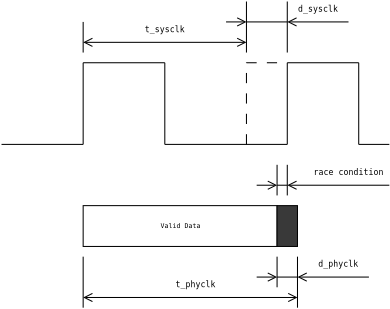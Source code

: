 <?xml version="1.0"?>
<diagram xmlns:dia="http://www.lysator.liu.se/~alla/dia/">
  <diagramdata>
    <attribute name="background">
      <color val="#ffffff"/>
    </attribute>
    <attribute name="paper">
      <composite type="paper">
        <attribute name="name">
          <string>#A4#</string>
        </attribute>
        <attribute name="tmargin">
          <real val="2.82"/>
        </attribute>
        <attribute name="bmargin">
          <real val="2.82"/>
        </attribute>
        <attribute name="lmargin">
          <real val="2.82"/>
        </attribute>
        <attribute name="rmargin">
          <real val="2.82"/>
        </attribute>
        <attribute name="is_portrait">
          <boolean val="false"/>
        </attribute>
        <attribute name="scaling">
          <real val="0.51"/>
        </attribute>
        <attribute name="fitto">
          <boolean val="true"/>
        </attribute>
        <attribute name="fitwidth">
          <int val="1"/>
        </attribute>
        <attribute name="fitheight">
          <int val="1"/>
        </attribute>
      </composite>
    </attribute>
  </diagramdata>
  <layer name="Background" visible="true">
    <object type="Standard - Line" version="0" id="O0">
      <attribute name="obj_pos">
        <point val="1,12"/>
      </attribute>
      <attribute name="obj_bb">
        <rectangle val="0.95,11.95;9.05,12.05"/>
      </attribute>
      <attribute name="conn_endpoints">
        <point val="1,12"/>
        <point val="9,12"/>
      </attribute>
      <attribute name="numcp">
        <int val="1"/>
      </attribute>
    </object>
    <object type="Standard - Line" version="0" id="O1">
      <attribute name="obj_pos">
        <point val="9,12"/>
      </attribute>
      <attribute name="obj_bb">
        <rectangle val="8.95,3.95;9.05,12.05"/>
      </attribute>
      <attribute name="conn_endpoints">
        <point val="9,12"/>
        <point val="9,4"/>
      </attribute>
      <attribute name="numcp">
        <int val="1"/>
      </attribute>
    </object>
    <object type="Standard - Line" version="0" id="O2">
      <attribute name="obj_pos">
        <point val="9,4"/>
      </attribute>
      <attribute name="obj_bb">
        <rectangle val="8.95,3.95;17.05,4.05"/>
      </attribute>
      <attribute name="conn_endpoints">
        <point val="9,4"/>
        <point val="17,4"/>
      </attribute>
      <attribute name="numcp">
        <int val="1"/>
      </attribute>
    </object>
    <object type="Standard - Line" version="0" id="O3">
      <attribute name="obj_pos">
        <point val="17,12"/>
      </attribute>
      <attribute name="obj_bb">
        <rectangle val="16.95,3.95;17.05,12.05"/>
      </attribute>
      <attribute name="conn_endpoints">
        <point val="17,12"/>
        <point val="17,4"/>
      </attribute>
      <attribute name="numcp">
        <int val="1"/>
      </attribute>
    </object>
    <object type="Standard - Line" version="0" id="O4">
      <attribute name="obj_pos">
        <point val="17,12"/>
      </attribute>
      <attribute name="obj_bb">
        <rectangle val="16.95,11.95;29.05,12.05"/>
      </attribute>
      <attribute name="conn_endpoints">
        <point val="17,12"/>
        <point val="29,12"/>
      </attribute>
      <attribute name="numcp">
        <int val="1"/>
      </attribute>
    </object>
    <object type="Standard - Line" version="0" id="O5">
      <attribute name="obj_pos">
        <point val="29,12"/>
      </attribute>
      <attribute name="obj_bb">
        <rectangle val="28.95,3.95;29.05,12.05"/>
      </attribute>
      <attribute name="conn_endpoints">
        <point val="29,12"/>
        <point val="29,4"/>
      </attribute>
      <attribute name="numcp">
        <int val="1"/>
      </attribute>
    </object>
    <object type="Flowchart - Box" version="0" id="O6">
      <attribute name="obj_pos">
        <point val="9,18"/>
      </attribute>
      <attribute name="obj_bb">
        <rectangle val="8.95,17.95;28.05,22.05"/>
      </attribute>
      <attribute name="elem_corner">
        <point val="9,18"/>
      </attribute>
      <attribute name="elem_width">
        <real val="19"/>
      </attribute>
      <attribute name="elem_height">
        <real val="4"/>
      </attribute>
      <attribute name="show_background">
        <boolean val="true"/>
      </attribute>
      <attribute name="padding">
        <real val="0.5"/>
      </attribute>
      <attribute name="text">
        <composite type="text">
          <attribute name="string">
            <string>#Valid Data#</string>
          </attribute>
          <attribute name="font">
            <font name="Courier"/>
          </attribute>
          <attribute name="height">
            <real val="0.8"/>
          </attribute>
          <attribute name="pos">
            <point val="18.5,20.235"/>
          </attribute>
          <attribute name="color">
            <color val="#000000"/>
          </attribute>
          <attribute name="alignment">
            <enum val="1"/>
          </attribute>
        </composite>
      </attribute>
    </object>
    <object type="Standard - Line" version="0" id="O7">
      <attribute name="obj_pos">
        <point val="29,4"/>
      </attribute>
      <attribute name="obj_bb">
        <rectangle val="28.95,3.95;36.05,4.05"/>
      </attribute>
      <attribute name="conn_endpoints">
        <point val="29,4"/>
        <point val="36,4"/>
      </attribute>
      <attribute name="numcp">
        <int val="1"/>
      </attribute>
    </object>
    <object type="Standard - Line" version="0" id="O8">
      <attribute name="obj_pos">
        <point val="9,0"/>
      </attribute>
      <attribute name="obj_bb">
        <rectangle val="8.95,-0.05;9.05,3.05"/>
      </attribute>
      <attribute name="conn_endpoints">
        <point val="9,0"/>
        <point val="9,3"/>
      </attribute>
      <attribute name="numcp">
        <int val="1"/>
      </attribute>
    </object>
    <object type="Standard - Line" version="0" id="O9">
      <attribute name="obj_pos">
        <point val="25,-2"/>
      </attribute>
      <attribute name="obj_bb">
        <rectangle val="24.95,-2.05;25.05,3.05"/>
      </attribute>
      <attribute name="conn_endpoints">
        <point val="25,-2"/>
        <point val="25,3"/>
      </attribute>
      <attribute name="numcp">
        <int val="1"/>
      </attribute>
    </object>
    <object type="Standard - Line" version="0" id="O10">
      <attribute name="obj_pos">
        <point val="9,2"/>
      </attribute>
      <attribute name="obj_bb">
        <rectangle val="8.15,1.15;25.85,2.85"/>
      </attribute>
      <attribute name="conn_endpoints">
        <point val="9,2"/>
        <point val="25,2"/>
      </attribute>
      <attribute name="numcp">
        <int val="1"/>
      </attribute>
      <attribute name="line_width">
        <real val="0.1"/>
      </attribute>
      <attribute name="start_arrow">
        <enum val="1"/>
      </attribute>
      <attribute name="start_arrow_length">
        <real val="0.8"/>
      </attribute>
      <attribute name="start_arrow_width">
        <real val="0.8"/>
      </attribute>
      <attribute name="end_arrow">
        <enum val="1"/>
      </attribute>
      <attribute name="end_arrow_length">
        <real val="0.8"/>
      </attribute>
      <attribute name="end_arrow_width">
        <real val="0.8"/>
      </attribute>
    </object>
    <object type="Standard - Text" version="0" id="O11">
      <attribute name="obj_pos">
        <point val="17,1"/>
      </attribute>
      <attribute name="obj_bb">
        <rectangle val="14.476,0.207;19.524,1.207"/>
      </attribute>
      <attribute name="text">
        <composite type="text">
          <attribute name="string">
            <string>#t_sysclk#</string>
          </attribute>
          <attribute name="font">
            <font name="Courier"/>
          </attribute>
          <attribute name="height">
            <real val="1"/>
          </attribute>
          <attribute name="pos">
            <point val="17,1"/>
          </attribute>
          <attribute name="color">
            <color val="#000000"/>
          </attribute>
          <attribute name="alignment">
            <enum val="1"/>
          </attribute>
        </composite>
      </attribute>
    </object>
    <object type="Standard - Line" version="0" id="O12">
      <attribute name="obj_pos">
        <point val="28,23"/>
      </attribute>
      <attribute name="obj_bb">
        <rectangle val="27.95,22.95;28.05,26.05"/>
      </attribute>
      <attribute name="conn_endpoints">
        <point val="28,23"/>
        <point val="28,26"/>
      </attribute>
      <attribute name="numcp">
        <int val="1"/>
      </attribute>
    </object>
    <object type="Standard - Line" version="0" id="O13">
      <attribute name="obj_pos">
        <point val="30,23"/>
      </attribute>
      <attribute name="obj_bb">
        <rectangle val="29.95,22.95;30.05,28.05"/>
      </attribute>
      <attribute name="conn_endpoints">
        <point val="30,23"/>
        <point val="30,28"/>
      </attribute>
      <attribute name="numcp">
        <int val="1"/>
      </attribute>
    </object>
    <object type="Standard - Line" version="0" id="O14">
      <attribute name="obj_pos">
        <point val="9,27"/>
      </attribute>
      <attribute name="obj_bb">
        <rectangle val="8.15,26.15;30.85,27.85"/>
      </attribute>
      <attribute name="conn_endpoints">
        <point val="9,27"/>
        <point val="30,27"/>
      </attribute>
      <attribute name="numcp">
        <int val="1"/>
      </attribute>
      <attribute name="line_width">
        <real val="0.1"/>
      </attribute>
      <attribute name="start_arrow">
        <enum val="1"/>
      </attribute>
      <attribute name="start_arrow_length">
        <real val="0.8"/>
      </attribute>
      <attribute name="start_arrow_width">
        <real val="0.8"/>
      </attribute>
      <attribute name="end_arrow">
        <enum val="1"/>
      </attribute>
      <attribute name="end_arrow_length">
        <real val="0.8"/>
      </attribute>
      <attribute name="end_arrow_width">
        <real val="0.8"/>
      </attribute>
    </object>
    <object type="Standard - Line" version="0" id="O15">
      <attribute name="obj_pos">
        <point val="30,25"/>
      </attribute>
      <attribute name="obj_bb">
        <rectangle val="29.15,24.15;37.85,25.85"/>
      </attribute>
      <attribute name="conn_endpoints">
        <point val="30,25"/>
        <point val="37,25"/>
      </attribute>
      <attribute name="numcp">
        <int val="1"/>
      </attribute>
      <attribute name="line_width">
        <real val="0.1"/>
      </attribute>
      <attribute name="start_arrow">
        <enum val="1"/>
      </attribute>
      <attribute name="start_arrow_length">
        <real val="0.8"/>
      </attribute>
      <attribute name="start_arrow_width">
        <real val="0.8"/>
      </attribute>
    </object>
    <object type="Standard - Line" version="0" id="O16">
      <attribute name="obj_pos">
        <point val="28,25"/>
      </attribute>
      <attribute name="obj_bb">
        <rectangle val="27.95,24.95;30.05,25.05"/>
      </attribute>
      <attribute name="conn_endpoints">
        <point val="28,25"/>
        <point val="30,25"/>
      </attribute>
      <attribute name="numcp">
        <int val="1"/>
      </attribute>
    </object>
    <object type="Standard - Text" version="0" id="O17">
      <attribute name="obj_pos">
        <point val="34,24"/>
      </attribute>
      <attribute name="obj_bb">
        <rectangle val="31.476,23.207;36.524,24.207"/>
      </attribute>
      <attribute name="text">
        <composite type="text">
          <attribute name="string">
            <string>#d_phyclk#</string>
          </attribute>
          <attribute name="font">
            <font name="Courier"/>
          </attribute>
          <attribute name="height">
            <real val="1"/>
          </attribute>
          <attribute name="pos">
            <point val="34,24"/>
          </attribute>
          <attribute name="color">
            <color val="#000000"/>
          </attribute>
          <attribute name="alignment">
            <enum val="1"/>
          </attribute>
        </composite>
      </attribute>
    </object>
    <object type="Standard - Text" version="0" id="O18">
      <attribute name="obj_pos">
        <point val="17,1"/>
      </attribute>
      <attribute name="obj_bb">
        <rectangle val="17,0.207;17,1.207"/>
      </attribute>
      <attribute name="text">
        <composite type="text">
          <attribute name="string">
            <string>##</string>
          </attribute>
          <attribute name="font">
            <font name="Courier"/>
          </attribute>
          <attribute name="height">
            <real val="1"/>
          </attribute>
          <attribute name="pos">
            <point val="17,1"/>
          </attribute>
          <attribute name="color">
            <color val="#000000"/>
          </attribute>
          <attribute name="alignment">
            <enum val="1"/>
          </attribute>
        </composite>
      </attribute>
    </object>
    <object type="Standard - Text" version="0" id="O19">
      <attribute name="obj_pos">
        <point val="18,1"/>
      </attribute>
      <attribute name="obj_bb">
        <rectangle val="18,0.207;18,1.207"/>
      </attribute>
      <attribute name="text">
        <composite type="text">
          <attribute name="string">
            <string>##</string>
          </attribute>
          <attribute name="font">
            <font name="Courier"/>
          </attribute>
          <attribute name="height">
            <real val="1"/>
          </attribute>
          <attribute name="pos">
            <point val="18,1"/>
          </attribute>
          <attribute name="color">
            <color val="#000000"/>
          </attribute>
          <attribute name="alignment">
            <enum val="1"/>
          </attribute>
        </composite>
      </attribute>
    </object>
    <object type="Standard - Text" version="0" id="O20">
      <attribute name="obj_pos">
        <point val="17,1"/>
      </attribute>
      <attribute name="obj_bb">
        <rectangle val="17,0.207;17,1.207"/>
      </attribute>
      <attribute name="text">
        <composite type="text">
          <attribute name="string">
            <string>##</string>
          </attribute>
          <attribute name="font">
            <font name="Courier"/>
          </attribute>
          <attribute name="height">
            <real val="1"/>
          </attribute>
          <attribute name="pos">
            <point val="17,1"/>
          </attribute>
          <attribute name="color">
            <color val="#000000"/>
          </attribute>
          <attribute name="alignment">
            <enum val="1"/>
          </attribute>
        </composite>
      </attribute>
    </object>
    <object type="Standard - Text" version="0" id="O21">
      <attribute name="obj_pos">
        <point val="17,1"/>
      </attribute>
      <attribute name="obj_bb">
        <rectangle val="17,0.207;17,1.207"/>
      </attribute>
      <attribute name="text">
        <composite type="text">
          <attribute name="string">
            <string>##</string>
          </attribute>
          <attribute name="font">
            <font name="Courier"/>
          </attribute>
          <attribute name="height">
            <real val="1"/>
          </attribute>
          <attribute name="pos">
            <point val="17,1"/>
          </attribute>
          <attribute name="color">
            <color val="#000000"/>
          </attribute>
          <attribute name="alignment">
            <enum val="1"/>
          </attribute>
        </composite>
      </attribute>
    </object>
    <object type="Standard - Text" version="0" id="O22">
      <attribute name="obj_pos">
        <point val="19,1"/>
      </attribute>
      <attribute name="obj_bb">
        <rectangle val="19,0.207;19,1.207"/>
      </attribute>
      <attribute name="text">
        <composite type="text">
          <attribute name="string">
            <string>##</string>
          </attribute>
          <attribute name="font">
            <font name="Courier"/>
          </attribute>
          <attribute name="height">
            <real val="1"/>
          </attribute>
          <attribute name="pos">
            <point val="19,1"/>
          </attribute>
          <attribute name="color">
            <color val="#000000"/>
          </attribute>
          <attribute name="alignment">
            <enum val="1"/>
          </attribute>
        </composite>
      </attribute>
    </object>
    <object type="Standard - Line" version="0" id="O23">
      <attribute name="obj_pos">
        <point val="36,4"/>
      </attribute>
      <attribute name="obj_bb">
        <rectangle val="35.95,3.95;36.05,12.05"/>
      </attribute>
      <attribute name="conn_endpoints">
        <point val="36,4"/>
        <point val="36,12"/>
      </attribute>
      <attribute name="numcp">
        <int val="1"/>
      </attribute>
    </object>
    <object type="Flowchart - Box" version="0" id="O24">
      <attribute name="obj_pos">
        <point val="28,18"/>
      </attribute>
      <attribute name="obj_bb">
        <rectangle val="27.95,17.95;30.05,22.05"/>
      </attribute>
      <attribute name="elem_corner">
        <point val="28,18"/>
      </attribute>
      <attribute name="elem_width">
        <real val="2"/>
      </attribute>
      <attribute name="elem_height">
        <real val="4"/>
      </attribute>
      <attribute name="border_width">
        <real val="0.1"/>
      </attribute>
      <attribute name="inner_color">
        <color val="#393939"/>
      </attribute>
      <attribute name="show_background">
        <boolean val="true"/>
      </attribute>
      <attribute name="padding">
        <real val="0.5"/>
      </attribute>
      <attribute name="text">
        <composite type="text">
          <attribute name="string">
            <string>##</string>
          </attribute>
          <attribute name="font">
            <font name="Courier"/>
          </attribute>
          <attribute name="height">
            <real val="0.8"/>
          </attribute>
          <attribute name="pos">
            <point val="29,20.235"/>
          </attribute>
          <attribute name="color">
            <color val="#000000"/>
          </attribute>
          <attribute name="alignment">
            <enum val="1"/>
          </attribute>
        </composite>
      </attribute>
    </object>
    <object type="Standard - ZigZagLine" version="0" id="O25">
      <attribute name="obj_pos">
        <point val="25,12"/>
      </attribute>
      <attribute name="obj_bb">
        <rectangle val="24.95,3.95;29.05,12.05"/>
      </attribute>
      <attribute name="orth_points">
        <point val="25,12"/>
        <point val="25,4"/>
        <point val="29,4"/>
        <point val="29,4"/>
      </attribute>
      <attribute name="orth_orient">
        <enum val="1"/>
        <enum val="0"/>
        <enum val="1"/>
      </attribute>
      <attribute name="line_width">
        <real val="0.1"/>
      </attribute>
      <attribute name="line_style">
        <enum val="1"/>
      </attribute>
    </object>
    <object type="Standard - Line" version="0" id="O26">
      <attribute name="obj_pos">
        <point val="36,12"/>
      </attribute>
      <attribute name="obj_bb">
        <rectangle val="35.95,11.95;39.05,12.05"/>
      </attribute>
      <attribute name="conn_endpoints">
        <point val="36,12"/>
        <point val="39,12"/>
      </attribute>
      <attribute name="numcp">
        <int val="1"/>
      </attribute>
    </object>
    <object type="Standard - Line" version="0" id="O27">
      <attribute name="obj_pos">
        <point val="9,23"/>
      </attribute>
      <attribute name="obj_bb">
        <rectangle val="8.95,22.95;9.05,28.05"/>
      </attribute>
      <attribute name="conn_endpoints">
        <point val="9,23"/>
        <point val="9,28"/>
      </attribute>
      <attribute name="numcp">
        <int val="1"/>
      </attribute>
    </object>
    <object type="Standard - Text" version="0" id="O28">
      <attribute name="obj_pos">
        <point val="20,26"/>
      </attribute>
      <attribute name="obj_bb">
        <rectangle val="17.476,25.207;22.524,26.207"/>
      </attribute>
      <attribute name="text">
        <composite type="text">
          <attribute name="string">
            <string>#t_phyclk#</string>
          </attribute>
          <attribute name="font">
            <font name="Courier"/>
          </attribute>
          <attribute name="height">
            <real val="1"/>
          </attribute>
          <attribute name="pos">
            <point val="20,26"/>
          </attribute>
          <attribute name="color">
            <color val="#000000"/>
          </attribute>
          <attribute name="alignment">
            <enum val="1"/>
          </attribute>
        </composite>
      </attribute>
    </object>
    <object type="Standard - Line" version="0" id="O29">
      <attribute name="obj_pos">
        <point val="29,-2"/>
      </attribute>
      <attribute name="obj_bb">
        <rectangle val="28.95,-2.05;29.05,3.05"/>
      </attribute>
      <attribute name="conn_endpoints">
        <point val="29,-2"/>
        <point val="29,3"/>
      </attribute>
      <attribute name="numcp">
        <int val="1"/>
      </attribute>
    </object>
    <object type="Standard - Line" version="0" id="O30">
      <attribute name="obj_pos">
        <point val="25,0"/>
      </attribute>
      <attribute name="obj_bb">
        <rectangle val="24.95,-0.05;29.05,0.05"/>
      </attribute>
      <attribute name="conn_endpoints">
        <point val="25,0"/>
        <point val="29,0"/>
      </attribute>
      <attribute name="numcp">
        <int val="1"/>
      </attribute>
    </object>
    <object type="Standard - Line" version="0" id="O31">
      <attribute name="obj_pos">
        <point val="29,0"/>
      </attribute>
      <attribute name="obj_bb">
        <rectangle val="28.15,-0.85;35.85,0.85"/>
      </attribute>
      <attribute name="conn_endpoints">
        <point val="29,0"/>
        <point val="35,0"/>
      </attribute>
      <attribute name="numcp">
        <int val="1"/>
      </attribute>
      <attribute name="line_width">
        <real val="0.1"/>
      </attribute>
      <attribute name="start_arrow">
        <enum val="1"/>
      </attribute>
      <attribute name="start_arrow_length">
        <real val="0.8"/>
      </attribute>
      <attribute name="start_arrow_width">
        <real val="0.8"/>
      </attribute>
    </object>
    <object type="Standard - Text" version="0" id="O32">
      <attribute name="obj_pos">
        <point val="32,-1"/>
      </attribute>
      <attribute name="obj_bb">
        <rectangle val="29.476,-1.793;34.524,-0.793"/>
      </attribute>
      <attribute name="text">
        <composite type="text">
          <attribute name="string">
            <string>#d_sysclk#</string>
          </attribute>
          <attribute name="font">
            <font name="Courier"/>
          </attribute>
          <attribute name="height">
            <real val="1"/>
          </attribute>
          <attribute name="pos">
            <point val="32,-1"/>
          </attribute>
          <attribute name="color">
            <color val="#000000"/>
          </attribute>
          <attribute name="alignment">
            <enum val="1"/>
          </attribute>
        </composite>
      </attribute>
    </object>
    <object type="Standard - Line" version="0" id="O33">
      <attribute name="obj_pos">
        <point val="28,14"/>
      </attribute>
      <attribute name="obj_bb">
        <rectangle val="27.95,13.95;28.05,17.05"/>
      </attribute>
      <attribute name="conn_endpoints">
        <point val="28,14"/>
        <point val="28,17"/>
      </attribute>
      <attribute name="numcp">
        <int val="1"/>
      </attribute>
    </object>
    <object type="Standard - Line" version="0" id="O34">
      <attribute name="obj_pos">
        <point val="29,14"/>
      </attribute>
      <attribute name="obj_bb">
        <rectangle val="28.95,13.95;29.05,17.05"/>
      </attribute>
      <attribute name="conn_endpoints">
        <point val="29,14"/>
        <point val="29,17"/>
      </attribute>
      <attribute name="numcp">
        <int val="1"/>
      </attribute>
    </object>
    <object type="Standard - Line" version="0" id="O35">
      <attribute name="obj_pos">
        <point val="26,16"/>
      </attribute>
      <attribute name="obj_bb">
        <rectangle val="25.15,15.15;28.85,16.85"/>
      </attribute>
      <attribute name="conn_endpoints">
        <point val="26,16"/>
        <point val="28,16"/>
      </attribute>
      <attribute name="numcp">
        <int val="1"/>
      </attribute>
      <attribute name="line_width">
        <real val="0.1"/>
      </attribute>
      <attribute name="end_arrow">
        <enum val="1"/>
      </attribute>
      <attribute name="end_arrow_length">
        <real val="0.8"/>
      </attribute>
      <attribute name="end_arrow_width">
        <real val="0.8"/>
      </attribute>
    </object>
    <object type="Standard - Line" version="0" id="O36">
      <attribute name="obj_pos">
        <point val="28,16"/>
      </attribute>
      <attribute name="obj_bb">
        <rectangle val="27.95,15.95;29.05,16.05"/>
      </attribute>
      <attribute name="conn_endpoints">
        <point val="28,16"/>
        <point val="29,16"/>
      </attribute>
      <attribute name="numcp">
        <int val="1"/>
      </attribute>
    </object>
    <object type="Standard - Line" version="0" id="O37">
      <attribute name="obj_pos">
        <point val="29,16"/>
      </attribute>
      <attribute name="obj_bb">
        <rectangle val="28.15,15.15;39.85,16.85"/>
      </attribute>
      <attribute name="conn_endpoints">
        <point val="29,16"/>
        <point val="39,16"/>
      </attribute>
      <attribute name="numcp">
        <int val="1"/>
      </attribute>
      <attribute name="line_width">
        <real val="0.1"/>
      </attribute>
      <attribute name="start_arrow">
        <enum val="1"/>
      </attribute>
      <attribute name="start_arrow_length">
        <real val="0.8"/>
      </attribute>
      <attribute name="start_arrow_width">
        <real val="0.8"/>
      </attribute>
    </object>
    <object type="Standard - Text" version="0" id="O38">
      <attribute name="obj_pos">
        <point val="35,15"/>
      </attribute>
      <attribute name="obj_bb">
        <rectangle val="30.658,14.207;39.342,15.207"/>
      </attribute>
      <attribute name="text">
        <composite type="text">
          <attribute name="string">
            <string>#race condition#</string>
          </attribute>
          <attribute name="font">
            <font name="Courier"/>
          </attribute>
          <attribute name="height">
            <real val="1"/>
          </attribute>
          <attribute name="pos">
            <point val="35,15"/>
          </attribute>
          <attribute name="color">
            <color val="#000000"/>
          </attribute>
          <attribute name="alignment">
            <enum val="1"/>
          </attribute>
        </composite>
      </attribute>
    </object>
    <object type="Standard - Line" version="0" id="O39">
      <attribute name="obj_pos">
        <point val="26,25"/>
      </attribute>
      <attribute name="obj_bb">
        <rectangle val="25.15,24.15;28.85,25.85"/>
      </attribute>
      <attribute name="conn_endpoints">
        <point val="26,25"/>
        <point val="28,25"/>
      </attribute>
      <attribute name="numcp">
        <int val="1"/>
      </attribute>
      <attribute name="line_width">
        <real val="0.1"/>
      </attribute>
      <attribute name="end_arrow">
        <enum val="1"/>
      </attribute>
      <attribute name="end_arrow_length">
        <real val="0.8"/>
      </attribute>
      <attribute name="end_arrow_width">
        <real val="0.8"/>
      </attribute>
    </object>
    <object type="Standard - Line" version="0" id="O40">
      <attribute name="obj_pos">
        <point val="23,0"/>
      </attribute>
      <attribute name="obj_bb">
        <rectangle val="22.15,-0.85;25.85,0.85"/>
      </attribute>
      <attribute name="conn_endpoints">
        <point val="23,0"/>
        <point val="25,0"/>
      </attribute>
      <attribute name="numcp">
        <int val="1"/>
      </attribute>
      <attribute name="line_width">
        <real val="0.1"/>
      </attribute>
      <attribute name="end_arrow">
        <enum val="1"/>
      </attribute>
      <attribute name="end_arrow_length">
        <real val="0.8"/>
      </attribute>
      <attribute name="end_arrow_width">
        <real val="0.8"/>
      </attribute>
    </object>
  </layer>
</diagram>
